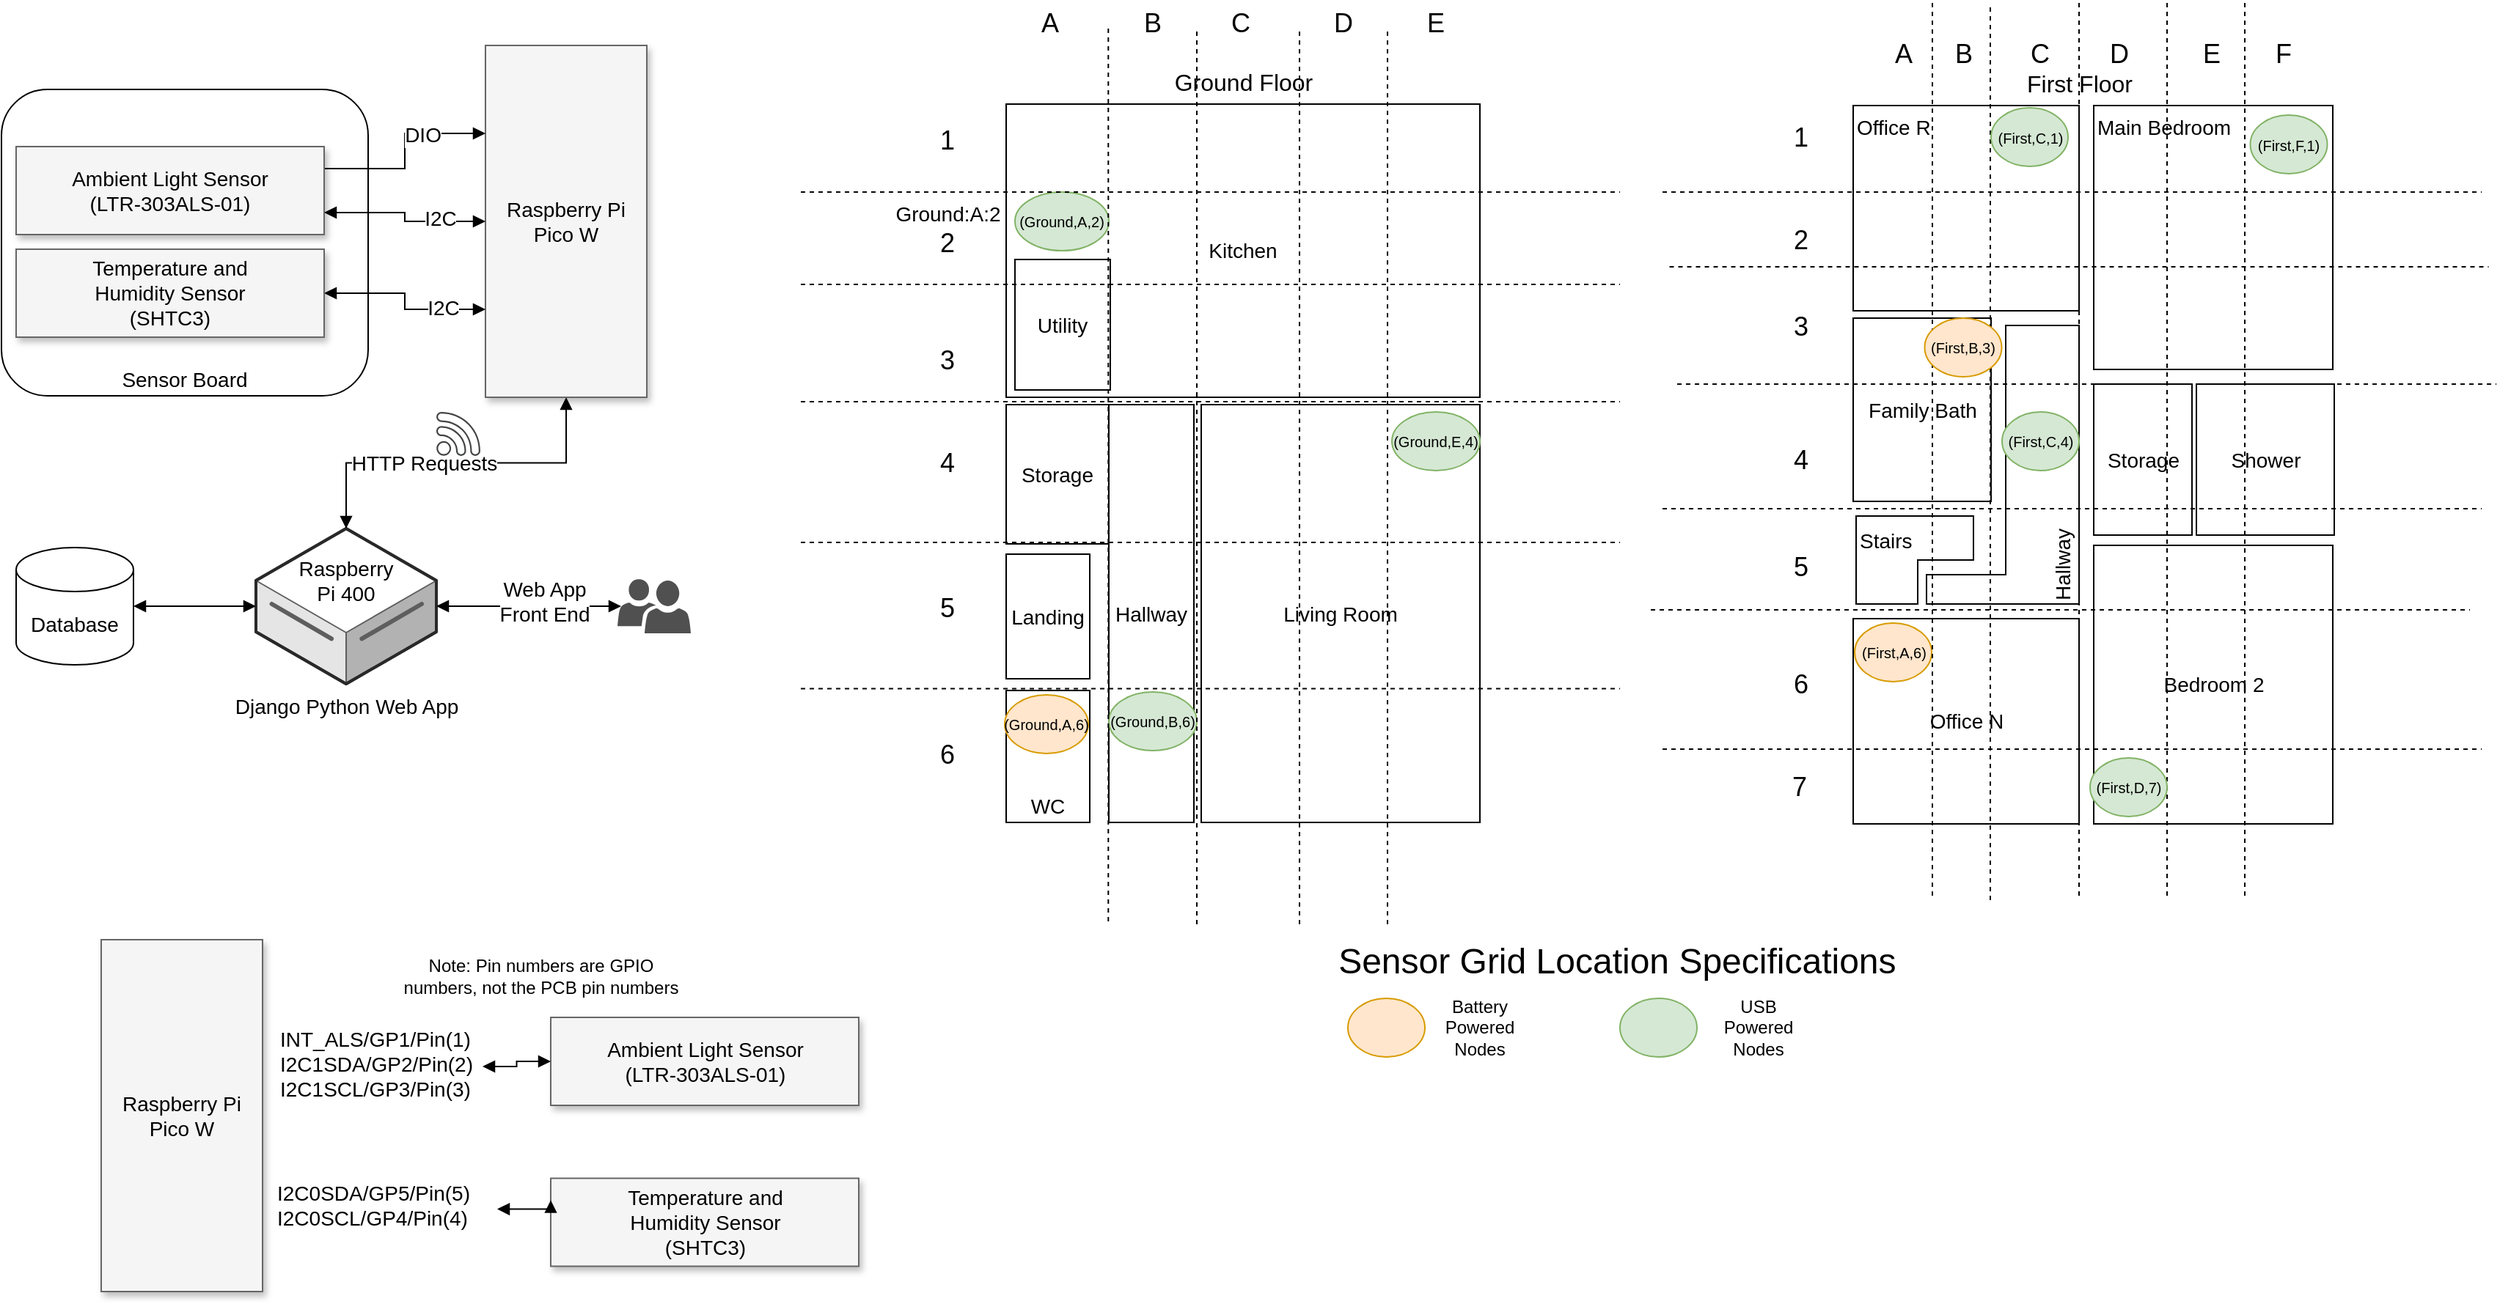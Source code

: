 <mxfile version="20.7.4" type="device"><diagram name="Page-1" id="90a13364-a465-7bf4-72fc-28e22215d7a0"><mxGraphModel dx="1242" dy="878" grid="1" gridSize="10" guides="1" tooltips="1" connect="1" arrows="1" fold="1" page="1" pageScale="1.5" pageWidth="1169" pageHeight="826" background="none" math="0" shadow="0"><root><mxCell id="0" style=";html=1;"/><mxCell id="1" style=";html=1;" parent="0"/><mxCell id="-YaCeOwvXOxlflOr9bSU-9" value="" style="group" parent="1" vertex="1" connectable="0"><mxGeometry x="42" y="70" width="470" height="435.5" as="geometry"/></mxCell><mxCell id="EJfZzceFalXDPsrweBsW-24" value="&lt;span style=&quot;&quot;&gt;Django Python Web App&lt;/span&gt;" style="verticalLabelPosition=bottom;html=1;verticalAlign=top;strokeWidth=1;align=center;outlineConnect=0;dashed=0;outlineConnect=0;shape=mxgraph.aws3d.dataServer;strokeColor=#5E5E5E;aspect=fixed;fontSize=14;fillColor=none;" parent="-YaCeOwvXOxlflOr9bSU-9" vertex="1"><mxGeometry x="173.5" y="329.5" width="123" height="106" as="geometry"/></mxCell><mxCell id="EJfZzceFalXDPsrweBsW-10" value="Sensor Board" style="rounded=1;whiteSpace=wrap;html=1;fillColor=none;verticalAlign=bottom;fontSize=14;" parent="-YaCeOwvXOxlflOr9bSU-9" vertex="1"><mxGeometry y="30" width="250" height="209" as="geometry"/></mxCell><mxCell id="EJfZzceFalXDPsrweBsW-29" style="edgeStyle=orthogonalEdgeStyle;rounded=0;orthogonalLoop=1;jettySize=auto;html=1;exitX=0.5;exitY=1;exitDx=0;exitDy=0;strokeColor=default;fontSize=14;startArrow=block;startFill=1;endArrow=block;endFill=1;" parent="-YaCeOwvXOxlflOr9bSU-9" source="3a17f1ce550125da-2" target="EJfZzceFalXDPsrweBsW-24" edge="1"><mxGeometry relative="1" as="geometry"/></mxCell><mxCell id="EJfZzceFalXDPsrweBsW-39" value="HTTP Requests" style="edgeLabel;html=1;align=center;verticalAlign=middle;resizable=0;points=[];fontSize=14;" parent="EJfZzceFalXDPsrweBsW-29" vertex="1" connectable="0"><mxGeometry x="0.188" relative="1" as="geometry"><mxPoint as="offset"/></mxGeometry></mxCell><mxCell id="3a17f1ce550125da-2" value="Raspberry Pi&lt;br&gt;Pico W" style="whiteSpace=wrap;html=1;shadow=1;fontSize=14;fillColor=#f5f5f5;strokeColor=#666666;" parent="-YaCeOwvXOxlflOr9bSU-9" vertex="1"><mxGeometry x="330" width="110" height="240" as="geometry"/></mxCell><mxCell id="EJfZzceFalXDPsrweBsW-4" style="edgeStyle=orthogonalEdgeStyle;rounded=0;orthogonalLoop=1;jettySize=auto;html=1;exitX=1;exitY=0.75;exitDx=0;exitDy=0;entryX=0;entryY=0.5;entryDx=0;entryDy=0;strokeColor=default;startArrow=block;startFill=1;endArrow=block;endFill=1;" parent="-YaCeOwvXOxlflOr9bSU-9" source="3a17f1ce550125da-4" target="3a17f1ce550125da-2" edge="1"><mxGeometry relative="1" as="geometry"/></mxCell><mxCell id="EJfZzceFalXDPsrweBsW-36" value="I2C&lt;br&gt;" style="edgeLabel;html=1;align=center;verticalAlign=middle;resizable=0;points=[];fontSize=14;" parent="EJfZzceFalXDPsrweBsW-4" vertex="1" connectable="0"><mxGeometry x="0.457" y="2" relative="1" as="geometry"><mxPoint as="offset"/></mxGeometry></mxCell><mxCell id="EJfZzceFalXDPsrweBsW-28" style="edgeStyle=orthogonalEdgeStyle;rounded=0;orthogonalLoop=1;jettySize=auto;html=1;exitX=1;exitY=0.25;exitDx=0;exitDy=0;entryX=0;entryY=0.25;entryDx=0;entryDy=0;strokeColor=default;fontSize=14;startArrow=none;startFill=0;endArrow=block;endFill=1;" parent="-YaCeOwvXOxlflOr9bSU-9" source="3a17f1ce550125da-4" target="3a17f1ce550125da-2" edge="1"><mxGeometry relative="1" as="geometry"/></mxCell><mxCell id="EJfZzceFalXDPsrweBsW-38" value="DIO" style="edgeLabel;html=1;align=center;verticalAlign=middle;resizable=0;points=[];fontSize=14;" parent="EJfZzceFalXDPsrweBsW-28" vertex="1" connectable="0"><mxGeometry x="0.336" relative="1" as="geometry"><mxPoint x="1" y="1" as="offset"/></mxGeometry></mxCell><mxCell id="3a17f1ce550125da-4" value="Ambient Light Sensor&lt;br&gt;(LTR-303ALS-01)" style="whiteSpace=wrap;html=1;shadow=1;fontSize=14;fillColor=#f5f5f5;strokeColor=#666666;" parent="-YaCeOwvXOxlflOr9bSU-9" vertex="1"><mxGeometry x="10" y="69" width="210" height="60" as="geometry"/></mxCell><mxCell id="EJfZzceFalXDPsrweBsW-5" style="edgeStyle=orthogonalEdgeStyle;rounded=0;orthogonalLoop=1;jettySize=auto;html=1;exitX=1;exitY=0.5;exitDx=0;exitDy=0;strokeColor=default;startArrow=block;startFill=1;endArrow=block;endFill=1;entryX=0;entryY=0.75;entryDx=0;entryDy=0;" parent="-YaCeOwvXOxlflOr9bSU-9" source="3a17f1ce550125da-5" target="3a17f1ce550125da-2" edge="1"><mxGeometry relative="1" as="geometry"/></mxCell><mxCell id="EJfZzceFalXDPsrweBsW-37" value="I2C" style="edgeLabel;html=1;align=center;verticalAlign=middle;resizable=0;points=[];fontSize=14;" parent="EJfZzceFalXDPsrweBsW-5" vertex="1" connectable="0"><mxGeometry x="0.512" y="2" relative="1" as="geometry"><mxPoint y="1" as="offset"/></mxGeometry></mxCell><mxCell id="3a17f1ce550125da-5" value="Temperature and&lt;br style=&quot;font-size: 14px;&quot;&gt;Humidity Sensor &lt;br&gt;(SHTC3)" style="whiteSpace=wrap;html=1;shadow=1;fontSize=14;fillColor=#f5f5f5;strokeColor=#666666;" parent="-YaCeOwvXOxlflOr9bSU-9" vertex="1"><mxGeometry x="10" y="139" width="210" height="60" as="geometry"/></mxCell><mxCell id="EJfZzceFalXDPsrweBsW-25" style="edgeStyle=orthogonalEdgeStyle;rounded=0;orthogonalLoop=1;jettySize=auto;html=1;exitX=1;exitY=0.5;exitDx=0;exitDy=0;exitPerimeter=0;strokeColor=default;fontSize=14;startArrow=block;startFill=1;endArrow=block;endFill=1;" parent="-YaCeOwvXOxlflOr9bSU-9" source="EJfZzceFalXDPsrweBsW-18" target="EJfZzceFalXDPsrweBsW-24" edge="1"><mxGeometry relative="1" as="geometry"/></mxCell><mxCell id="EJfZzceFalXDPsrweBsW-18" value="Database" style="shape=cylinder3;whiteSpace=wrap;html=1;boundedLbl=1;backgroundOutline=1;size=15;fontSize=14;fillColor=none;" parent="-YaCeOwvXOxlflOr9bSU-9" vertex="1"><mxGeometry x="10" y="342.5" width="80" height="80" as="geometry"/></mxCell><mxCell id="EJfZzceFalXDPsrweBsW-30" value="" style="sketch=0;pointerEvents=1;shadow=0;dashed=0;html=1;strokeColor=none;fillColor=#434445;aspect=fixed;labelPosition=center;verticalLabelPosition=bottom;verticalAlign=top;align=center;outlineConnect=0;shape=mxgraph.vvd.wi_fi;fontSize=14;" parent="-YaCeOwvXOxlflOr9bSU-9" vertex="1"><mxGeometry x="296.5" y="250" width="30" height="30" as="geometry"/></mxCell><mxCell id="EJfZzceFalXDPsrweBsW-31" value="Raspberry Pi 400" style="text;html=1;strokeColor=none;fillColor=none;align=center;verticalAlign=middle;whiteSpace=wrap;rounded=0;fontSize=14;" parent="-YaCeOwvXOxlflOr9bSU-9" vertex="1"><mxGeometry x="205" y="350" width="60" height="30" as="geometry"/></mxCell><mxCell id="EJfZzceFalXDPsrweBsW-33" style="edgeStyle=orthogonalEdgeStyle;rounded=0;orthogonalLoop=1;jettySize=auto;html=1;exitX=0.05;exitY=0.5;exitDx=0;exitDy=0;exitPerimeter=0;strokeColor=default;fontSize=14;startArrow=block;startFill=1;endArrow=block;endFill=1;" parent="-YaCeOwvXOxlflOr9bSU-9" source="EJfZzceFalXDPsrweBsW-32" target="EJfZzceFalXDPsrweBsW-24" edge="1"><mxGeometry relative="1" as="geometry"/></mxCell><mxCell id="EJfZzceFalXDPsrweBsW-35" value="Web App&lt;br&gt;Front End" style="edgeLabel;html=1;align=center;verticalAlign=middle;resizable=0;points=[];fontSize=14;" parent="EJfZzceFalXDPsrweBsW-33" vertex="1" connectable="0"><mxGeometry x="-0.159" y="-4" relative="1" as="geometry"><mxPoint as="offset"/></mxGeometry></mxCell><mxCell id="EJfZzceFalXDPsrweBsW-32" value="" style="sketch=0;pointerEvents=1;shadow=0;dashed=0;html=1;strokeColor=none;labelPosition=center;verticalLabelPosition=bottom;verticalAlign=top;align=center;fillColor=#505050;shape=mxgraph.mscae.intune.user_group;fontSize=14;" parent="-YaCeOwvXOxlflOr9bSU-9" vertex="1"><mxGeometry x="420" y="364" width="50" height="37" as="geometry"/></mxCell><mxCell id="46IJdVnZ4aWzfEg2UkAG-14" value="" style="group" parent="1" vertex="1" connectable="0"><mxGeometry x="587" y="40" width="1156" height="720" as="geometry"/></mxCell><mxCell id="-YaCeOwvXOxlflOr9bSU-15" value="Sensor Grid Location Specifications&amp;nbsp;" style="text;html=1;strokeColor=none;fillColor=none;align=center;verticalAlign=middle;whiteSpace=wrap;rounded=0;labelBackgroundColor=none;labelBorderColor=none;fontSize=24;fontColor=none;" parent="46IJdVnZ4aWzfEg2UkAG-14" vertex="1"><mxGeometry x="290" y="640" width="540" height="30" as="geometry"/></mxCell><mxCell id="46IJdVnZ4aWzfEg2UkAG-3" value="" style="group" parent="46IJdVnZ4aWzfEg2UkAG-14" vertex="1" connectable="0"><mxGeometry width="558.5" height="629.5" as="geometry"/></mxCell><mxCell id="EJfZzceFalXDPsrweBsW-68" value="" style="group" parent="46IJdVnZ4aWzfEg2UkAG-3" vertex="1" connectable="0"><mxGeometry x="140" y="40" width="323" height="520" as="geometry"/></mxCell><mxCell id="EJfZzceFalXDPsrweBsW-41" value="Kitchen" style="rounded=0;whiteSpace=wrap;html=1;fontSize=14;fillColor=none;" parent="EJfZzceFalXDPsrweBsW-68" vertex="1"><mxGeometry y="30" width="323" height="200" as="geometry"/></mxCell><mxCell id="EJfZzceFalXDPsrweBsW-43" value="Living Room" style="rounded=0;whiteSpace=wrap;html=1;fontSize=14;fillColor=none;" parent="EJfZzceFalXDPsrweBsW-68" vertex="1"><mxGeometry x="133" y="235" width="190" height="285" as="geometry"/></mxCell><mxCell id="EJfZzceFalXDPsrweBsW-44" value="Hallway" style="rounded=0;whiteSpace=wrap;html=1;fontSize=14;fillColor=none;" parent="EJfZzceFalXDPsrweBsW-68" vertex="1"><mxGeometry x="70" y="235" width="58" height="285" as="geometry"/></mxCell><mxCell id="EJfZzceFalXDPsrweBsW-45" value="Storage" style="rounded=0;whiteSpace=wrap;html=1;fontSize=14;fillColor=none;" parent="EJfZzceFalXDPsrweBsW-68" vertex="1"><mxGeometry y="235" width="70" height="95" as="geometry"/></mxCell><mxCell id="EJfZzceFalXDPsrweBsW-46" value="WC" style="rounded=0;whiteSpace=wrap;html=1;fontSize=14;fillColor=none;verticalAlign=bottom;" parent="EJfZzceFalXDPsrweBsW-68" vertex="1"><mxGeometry y="430" width="57" height="90" as="geometry"/></mxCell><mxCell id="EJfZzceFalXDPsrweBsW-47" value="Landing" style="rounded=0;whiteSpace=wrap;html=1;fontSize=14;fillColor=none;" parent="EJfZzceFalXDPsrweBsW-68" vertex="1"><mxGeometry y="337" width="57" height="85" as="geometry"/></mxCell><mxCell id="EJfZzceFalXDPsrweBsW-48" value="Utility" style="rounded=0;whiteSpace=wrap;html=1;fontSize=14;fillColor=none;" parent="EJfZzceFalXDPsrweBsW-68" vertex="1"><mxGeometry x="6" y="136" width="65" height="89" as="geometry"/></mxCell><mxCell id="EJfZzceFalXDPsrweBsW-56" value="&lt;font style=&quot;font-size: 16px;&quot;&gt;Ground Floor&lt;/font&gt;" style="text;html=1;strokeColor=none;fillColor=none;align=center;verticalAlign=middle;whiteSpace=wrap;rounded=0;fontSize=14;" parent="EJfZzceFalXDPsrweBsW-68" vertex="1"><mxGeometry x="101.5" width="120" height="30" as="geometry"/></mxCell><mxCell id="EJfZzceFalXDPsrweBsW-70" value="(Ground,A,2)" style="ellipse;whiteSpace=wrap;html=1;fontSize=10;fillColor=#d5e8d4;strokeColor=#82b366;" parent="EJfZzceFalXDPsrweBsW-68" vertex="1"><mxGeometry x="6" y="90" width="64" height="40" as="geometry"/></mxCell><mxCell id="EJfZzceFalXDPsrweBsW-81" value="(Ground,A,6)" style="ellipse;whiteSpace=wrap;html=1;fontSize=10;fillColor=#ffe6cc;strokeColor=#d79b00;" parent="EJfZzceFalXDPsrweBsW-68" vertex="1"><mxGeometry x="-1" y="433" width="57" height="40" as="geometry"/></mxCell><mxCell id="EJfZzceFalXDPsrweBsW-83" value="(Ground,B,6)" style="ellipse;whiteSpace=wrap;html=1;fontSize=10;fillColor=#d5e8d4;strokeColor=#82b366;" parent="EJfZzceFalXDPsrweBsW-68" vertex="1"><mxGeometry x="70" y="431" width="60" height="40" as="geometry"/></mxCell><mxCell id="46IJdVnZ4aWzfEg2UkAG-2" value="(Ground,E,4)" style="ellipse;whiteSpace=wrap;html=1;fontSize=10;fillColor=#d5e8d4;strokeColor=#82b366;" parent="EJfZzceFalXDPsrweBsW-68" vertex="1"><mxGeometry x="263" y="240" width="60" height="40" as="geometry"/></mxCell><mxCell id="EJfZzceFalXDPsrweBsW-89" value="" style="endArrow=none;dashed=1;html=1;rounded=0;strokeColor=default;fontSize=10;fontColor=none;" parent="46IJdVnZ4aWzfEg2UkAG-3" edge="1"><mxGeometry width="50" height="50" relative="1" as="geometry"><mxPoint y="193" as="sourcePoint"/><mxPoint x="558.5" y="193" as="targetPoint"/></mxGeometry></mxCell><mxCell id="EJfZzceFalXDPsrweBsW-90" value="" style="endArrow=none;dashed=1;html=1;rounded=0;strokeColor=default;fontSize=10;fontColor=none;" parent="46IJdVnZ4aWzfEg2UkAG-3" edge="1"><mxGeometry width="50" height="50" relative="1" as="geometry"><mxPoint y="272.95" as="sourcePoint"/><mxPoint x="558.5" y="272.95" as="targetPoint"/></mxGeometry></mxCell><mxCell id="EJfZzceFalXDPsrweBsW-91" value="" style="endArrow=none;dashed=1;html=1;rounded=0;strokeColor=default;fontSize=10;fontColor=none;" parent="46IJdVnZ4aWzfEg2UkAG-3" edge="1"><mxGeometry width="50" height="50" relative="1" as="geometry"><mxPoint y="369" as="sourcePoint"/><mxPoint x="558.5" y="369" as="targetPoint"/></mxGeometry></mxCell><mxCell id="EJfZzceFalXDPsrweBsW-92" value="" style="endArrow=none;dashed=1;html=1;rounded=0;strokeColor=default;fontSize=10;fontColor=none;" parent="46IJdVnZ4aWzfEg2UkAG-3" edge="1"><mxGeometry width="50" height="50" relative="1" as="geometry"><mxPoint y="468.74" as="sourcePoint"/><mxPoint x="558.5" y="468.74" as="targetPoint"/></mxGeometry></mxCell><mxCell id="EJfZzceFalXDPsrweBsW-97" value="" style="endArrow=none;dashed=1;html=1;rounded=0;strokeColor=default;fontSize=10;fontColor=none;" parent="46IJdVnZ4aWzfEg2UkAG-3" edge="1"><mxGeometry width="50" height="50" relative="1" as="geometry"><mxPoint x="270" y="629.5" as="sourcePoint"/><mxPoint x="270" y="19.5" as="targetPoint"/></mxGeometry></mxCell><mxCell id="EJfZzceFalXDPsrweBsW-98" value="" style="endArrow=none;dashed=1;html=1;rounded=0;strokeColor=default;fontSize=10;fontColor=none;" parent="46IJdVnZ4aWzfEg2UkAG-3" edge="1"><mxGeometry width="50" height="50" relative="1" as="geometry"><mxPoint x="340" y="629.5" as="sourcePoint"/><mxPoint x="340" y="19.5" as="targetPoint"/></mxGeometry></mxCell><mxCell id="EJfZzceFalXDPsrweBsW-99" value="" style="endArrow=none;dashed=1;html=1;rounded=0;strokeColor=default;fontSize=10;fontColor=none;" parent="46IJdVnZ4aWzfEg2UkAG-3" edge="1"><mxGeometry width="50" height="50" relative="1" as="geometry"><mxPoint x="400" y="629.5" as="sourcePoint"/><mxPoint x="400" y="19.5" as="targetPoint"/></mxGeometry></mxCell><mxCell id="EJfZzceFalXDPsrweBsW-88" value="" style="endArrow=none;dashed=1;html=1;rounded=0;strokeColor=default;fontSize=10;fontColor=none;" parent="46IJdVnZ4aWzfEg2UkAG-3" edge="1"><mxGeometry width="50" height="50" relative="1" as="geometry"><mxPoint y="130" as="sourcePoint"/><mxPoint x="558.5" y="130" as="targetPoint"/></mxGeometry></mxCell><mxCell id="EJfZzceFalXDPsrweBsW-96" value="" style="endArrow=none;dashed=1;html=1;rounded=0;strokeColor=default;fontSize=10;fontColor=none;" parent="46IJdVnZ4aWzfEg2UkAG-3" edge="1"><mxGeometry width="50" height="50" relative="1" as="geometry"><mxPoint x="209.65" y="627.5" as="sourcePoint"/><mxPoint x="209.65" y="17.5" as="targetPoint"/></mxGeometry></mxCell><mxCell id="EJfZzceFalXDPsrweBsW-100" value="A" style="text;html=1;strokeColor=none;fillColor=none;align=center;verticalAlign=middle;whiteSpace=wrap;rounded=0;labelBackgroundColor=none;labelBorderColor=none;fontSize=18;fontColor=none;" parent="46IJdVnZ4aWzfEg2UkAG-3" vertex="1"><mxGeometry x="140" width="60" height="30" as="geometry"/></mxCell><mxCell id="EJfZzceFalXDPsrweBsW-101" value="B" style="text;html=1;strokeColor=none;fillColor=none;align=center;verticalAlign=middle;whiteSpace=wrap;rounded=0;labelBackgroundColor=none;labelBorderColor=none;fontSize=18;fontColor=none;" parent="46IJdVnZ4aWzfEg2UkAG-3" vertex="1"><mxGeometry x="210" width="60" height="30" as="geometry"/></mxCell><mxCell id="EJfZzceFalXDPsrweBsW-102" value="C" style="text;html=1;strokeColor=none;fillColor=none;align=center;verticalAlign=middle;whiteSpace=wrap;rounded=0;labelBackgroundColor=none;labelBorderColor=none;fontSize=18;fontColor=none;" parent="46IJdVnZ4aWzfEg2UkAG-3" vertex="1"><mxGeometry x="270" width="60" height="30" as="geometry"/></mxCell><mxCell id="EJfZzceFalXDPsrweBsW-103" value="D" style="text;html=1;strokeColor=none;fillColor=none;align=center;verticalAlign=middle;whiteSpace=wrap;rounded=0;labelBackgroundColor=none;labelBorderColor=none;fontSize=18;fontColor=none;" parent="46IJdVnZ4aWzfEg2UkAG-3" vertex="1"><mxGeometry x="340" width="60" height="30" as="geometry"/></mxCell><mxCell id="EJfZzceFalXDPsrweBsW-104" value="E" style="text;html=1;strokeColor=none;fillColor=none;align=center;verticalAlign=middle;whiteSpace=wrap;rounded=0;labelBackgroundColor=none;labelBorderColor=none;fontSize=18;fontColor=none;" parent="46IJdVnZ4aWzfEg2UkAG-3" vertex="1"><mxGeometry x="403" width="60" height="30" as="geometry"/></mxCell><mxCell id="EJfZzceFalXDPsrweBsW-105" value="1" style="text;html=1;strokeColor=none;fillColor=none;align=center;verticalAlign=middle;whiteSpace=wrap;rounded=0;labelBackgroundColor=none;labelBorderColor=none;fontSize=18;fontColor=none;" parent="46IJdVnZ4aWzfEg2UkAG-3" vertex="1"><mxGeometry x="70" y="80" width="60" height="30" as="geometry"/></mxCell><mxCell id="EJfZzceFalXDPsrweBsW-106" value="2" style="text;html=1;strokeColor=none;fillColor=none;align=center;verticalAlign=middle;whiteSpace=wrap;rounded=0;labelBackgroundColor=none;labelBorderColor=none;fontSize=18;fontColor=none;" parent="46IJdVnZ4aWzfEg2UkAG-3" vertex="1"><mxGeometry x="70" y="150" width="60" height="30" as="geometry"/></mxCell><mxCell id="EJfZzceFalXDPsrweBsW-107" value="3" style="text;html=1;strokeColor=none;fillColor=none;align=center;verticalAlign=middle;whiteSpace=wrap;rounded=0;labelBackgroundColor=none;labelBorderColor=none;fontSize=18;fontColor=none;" parent="46IJdVnZ4aWzfEg2UkAG-3" vertex="1"><mxGeometry x="70" y="230" width="60" height="30" as="geometry"/></mxCell><mxCell id="EJfZzceFalXDPsrweBsW-108" value="4" style="text;html=1;strokeColor=none;fillColor=none;align=center;verticalAlign=middle;whiteSpace=wrap;rounded=0;labelBackgroundColor=none;labelBorderColor=none;fontSize=18;fontColor=none;" parent="46IJdVnZ4aWzfEg2UkAG-3" vertex="1"><mxGeometry x="70" y="300" width="60" height="30" as="geometry"/></mxCell><mxCell id="EJfZzceFalXDPsrweBsW-109" value="5" style="text;html=1;strokeColor=none;fillColor=none;align=center;verticalAlign=middle;whiteSpace=wrap;rounded=0;labelBackgroundColor=none;labelBorderColor=none;fontSize=18;fontColor=none;" parent="46IJdVnZ4aWzfEg2UkAG-3" vertex="1"><mxGeometry x="70" y="399" width="60" height="30" as="geometry"/></mxCell><mxCell id="EJfZzceFalXDPsrweBsW-110" value="6" style="text;html=1;strokeColor=none;fillColor=none;align=center;verticalAlign=middle;whiteSpace=wrap;rounded=0;labelBackgroundColor=none;labelBorderColor=none;fontSize=18;fontColor=none;" parent="46IJdVnZ4aWzfEg2UkAG-3" vertex="1"><mxGeometry x="70" y="499" width="60" height="30" as="geometry"/></mxCell><mxCell id="EJfZzceFalXDPsrweBsW-136" value="Ground:A:2" style="text;html=1;strokeColor=none;fillColor=none;align=center;verticalAlign=middle;whiteSpace=wrap;rounded=0;labelBackgroundColor=none;labelBorderColor=none;fontSize=14;fontColor=none;" parent="46IJdVnZ4aWzfEg2UkAG-3" vertex="1"><mxGeometry x="51.63" y="130" width="96.75" height="30" as="geometry"/></mxCell><mxCell id="EJfZzceFalXDPsrweBsW-49" value="Main Bedroom" style="rounded=0;whiteSpace=wrap;html=1;fontSize=14;fillColor=none;container=0;verticalAlign=top;align=left;" parent="46IJdVnZ4aWzfEg2UkAG-14" vertex="1"><mxGeometry x="881.5" y="71" width="163" height="180" as="geometry"/></mxCell><mxCell id="EJfZzceFalXDPsrweBsW-50" value="Bedroom 2" style="rounded=0;whiteSpace=wrap;html=1;fontSize=14;fillColor=none;container=0;" parent="46IJdVnZ4aWzfEg2UkAG-14" vertex="1"><mxGeometry x="881.5" y="371" width="163" height="190" as="geometry"/></mxCell><mxCell id="EJfZzceFalXDPsrweBsW-53" value="Family Bath" style="rounded=0;whiteSpace=wrap;html=1;fontSize=14;fillColor=none;container=0;" parent="46IJdVnZ4aWzfEg2UkAG-14" vertex="1"><mxGeometry x="717.5" y="216" width="94" height="125" as="geometry"/></mxCell><mxCell id="EJfZzceFalXDPsrweBsW-55" value="Office R" style="rounded=0;whiteSpace=wrap;html=1;fontSize=14;fillColor=none;container=0;verticalAlign=top;align=left;" parent="46IJdVnZ4aWzfEg2UkAG-14" vertex="1"><mxGeometry x="717.5" y="71" width="154" height="140" as="geometry"/></mxCell><mxCell id="EJfZzceFalXDPsrweBsW-62" value="Office N" style="rounded=0;whiteSpace=wrap;html=1;fontSize=14;fillColor=none;container=0;" parent="46IJdVnZ4aWzfEg2UkAG-14" vertex="1"><mxGeometry x="717.5" y="421" width="154" height="140" as="geometry"/></mxCell><mxCell id="EJfZzceFalXDPsrweBsW-63" value="&lt;font style=&quot;font-size: 14px;&quot;&gt;Stairs&lt;/font&gt;" style="shape=corner;whiteSpace=wrap;html=1;fontSize=16;fillColor=none;dx=42;dy=30;verticalAlign=top;align=left;container=0;" parent="46IJdVnZ4aWzfEg2UkAG-14" vertex="1"><mxGeometry x="719.5" y="351" width="80" height="60" as="geometry"/></mxCell><mxCell id="EJfZzceFalXDPsrweBsW-64" value="Hallway" style="shape=corner;whiteSpace=wrap;html=1;fontSize=14;fillColor=none;direction=west;dx=50;dy=20;horizontal=0;align=left;verticalAlign=bottom;container=0;" parent="46IJdVnZ4aWzfEg2UkAG-14" vertex="1"><mxGeometry x="767.5" y="221" width="104" height="190" as="geometry"/></mxCell><mxCell id="EJfZzceFalXDPsrweBsW-65" value="Shower" style="rounded=0;whiteSpace=wrap;html=1;fontSize=14;fillColor=none;container=0;" parent="46IJdVnZ4aWzfEg2UkAG-14" vertex="1"><mxGeometry x="951.5" y="261" width="94" height="103" as="geometry"/></mxCell><mxCell id="EJfZzceFalXDPsrweBsW-66" value="Storage" style="rounded=0;whiteSpace=wrap;html=1;fontSize=14;fillColor=none;container=0;" parent="46IJdVnZ4aWzfEg2UkAG-14" vertex="1"><mxGeometry x="881.5" y="261" width="67" height="103" as="geometry"/></mxCell><mxCell id="EJfZzceFalXDPsrweBsW-67" value="&lt;font style=&quot;font-size: 16px;&quot;&gt;First Floor&lt;/font&gt;" style="text;html=1;strokeColor=none;fillColor=none;align=center;verticalAlign=middle;whiteSpace=wrap;rounded=0;fontSize=14;container=0;" parent="46IJdVnZ4aWzfEg2UkAG-14" vertex="1"><mxGeometry x="811.5" y="41" width="120" height="30" as="geometry"/></mxCell><mxCell id="EJfZzceFalXDPsrweBsW-80" value="(First,A,6)" style="ellipse;whiteSpace=wrap;html=1;fontSize=10;fillColor=#ffe6cc;strokeColor=#d79b00;" parent="46IJdVnZ4aWzfEg2UkAG-14" vertex="1"><mxGeometry x="718.5" y="424" width="52.5" height="40" as="geometry"/></mxCell><mxCell id="EJfZzceFalXDPsrweBsW-111" value="" style="endArrow=none;dashed=1;html=1;rounded=0;strokeColor=default;fontSize=10;fontColor=none;" parent="46IJdVnZ4aWzfEg2UkAG-14" edge="1"><mxGeometry width="50" height="50" relative="1" as="geometry"><mxPoint x="587.5" y="130" as="sourcePoint"/><mxPoint x="1146" y="130" as="targetPoint"/></mxGeometry></mxCell><mxCell id="EJfZzceFalXDPsrweBsW-112" value="" style="endArrow=none;dashed=1;html=1;rounded=0;strokeColor=default;fontSize=10;fontColor=none;" parent="46IJdVnZ4aWzfEg2UkAG-14" edge="1"><mxGeometry width="50" height="50" relative="1" as="geometry"><mxPoint x="597.5" y="261" as="sourcePoint"/><mxPoint x="1156" y="261" as="targetPoint"/></mxGeometry></mxCell><mxCell id="EJfZzceFalXDPsrweBsW-113" value="" style="endArrow=none;dashed=1;html=1;rounded=0;strokeColor=default;fontSize=10;fontColor=none;" parent="46IJdVnZ4aWzfEg2UkAG-14" edge="1"><mxGeometry width="50" height="50" relative="1" as="geometry"><mxPoint x="587.5" y="346" as="sourcePoint"/><mxPoint x="1146" y="346" as="targetPoint"/></mxGeometry></mxCell><mxCell id="EJfZzceFalXDPsrweBsW-114" value="" style="endArrow=none;dashed=1;html=1;rounded=0;strokeColor=default;fontSize=10;fontColor=none;" parent="46IJdVnZ4aWzfEg2UkAG-14" edge="1"><mxGeometry width="50" height="50" relative="1" as="geometry"><mxPoint x="579.5" y="415" as="sourcePoint"/><mxPoint x="1138" y="415" as="targetPoint"/></mxGeometry></mxCell><mxCell id="EJfZzceFalXDPsrweBsW-115" value="" style="endArrow=none;dashed=1;html=1;rounded=0;strokeColor=default;fontSize=10;fontColor=none;" parent="46IJdVnZ4aWzfEg2UkAG-14" edge="1"><mxGeometry width="50" height="50" relative="1" as="geometry"><mxPoint x="592.25" y="181" as="sourcePoint"/><mxPoint x="1150.75" y="181" as="targetPoint"/></mxGeometry></mxCell><mxCell id="EJfZzceFalXDPsrweBsW-116" value="" style="endArrow=none;dashed=1;html=1;rounded=0;strokeColor=default;fontSize=10;fontColor=none;" parent="46IJdVnZ4aWzfEg2UkAG-14" edge="1"><mxGeometry width="50" height="50" relative="1" as="geometry"><mxPoint x="587.5" y="510.05" as="sourcePoint"/><mxPoint x="1146" y="510.05" as="targetPoint"/></mxGeometry></mxCell><mxCell id="EJfZzceFalXDPsrweBsW-117" value="1" style="text;html=1;strokeColor=none;fillColor=none;align=center;verticalAlign=middle;whiteSpace=wrap;rounded=0;labelBackgroundColor=none;labelBorderColor=none;fontSize=18;fontColor=none;" parent="46IJdVnZ4aWzfEg2UkAG-14" vertex="1"><mxGeometry x="651.5" y="77.5" width="60" height="30" as="geometry"/></mxCell><mxCell id="EJfZzceFalXDPsrweBsW-118" value="2" style="text;html=1;strokeColor=none;fillColor=none;align=center;verticalAlign=middle;whiteSpace=wrap;rounded=0;labelBackgroundColor=none;labelBorderColor=none;fontSize=18;fontColor=none;" parent="46IJdVnZ4aWzfEg2UkAG-14" vertex="1"><mxGeometry x="651.5" y="147.5" width="60" height="30" as="geometry"/></mxCell><mxCell id="EJfZzceFalXDPsrweBsW-119" value="3" style="text;html=1;strokeColor=none;fillColor=none;align=center;verticalAlign=middle;whiteSpace=wrap;rounded=0;labelBackgroundColor=none;labelBorderColor=none;fontSize=18;fontColor=none;" parent="46IJdVnZ4aWzfEg2UkAG-14" vertex="1"><mxGeometry x="651.5" y="206.5" width="60" height="30" as="geometry"/></mxCell><mxCell id="EJfZzceFalXDPsrweBsW-120" value="4" style="text;html=1;strokeColor=none;fillColor=none;align=center;verticalAlign=middle;whiteSpace=wrap;rounded=0;labelBackgroundColor=none;labelBorderColor=none;fontSize=18;fontColor=none;" parent="46IJdVnZ4aWzfEg2UkAG-14" vertex="1"><mxGeometry x="651.5" y="297.5" width="60" height="30" as="geometry"/></mxCell><mxCell id="EJfZzceFalXDPsrweBsW-121" value="5" style="text;html=1;strokeColor=none;fillColor=none;align=center;verticalAlign=middle;whiteSpace=wrap;rounded=0;labelBackgroundColor=none;labelBorderColor=none;fontSize=18;fontColor=none;" parent="46IJdVnZ4aWzfEg2UkAG-14" vertex="1"><mxGeometry x="651.5" y="371" width="60" height="30" as="geometry"/></mxCell><mxCell id="EJfZzceFalXDPsrweBsW-122" value="6" style="text;html=1;strokeColor=none;fillColor=none;align=center;verticalAlign=middle;whiteSpace=wrap;rounded=0;labelBackgroundColor=none;labelBorderColor=none;fontSize=18;fontColor=none;" parent="46IJdVnZ4aWzfEg2UkAG-14" vertex="1"><mxGeometry x="651.5" y="451" width="60" height="30" as="geometry"/></mxCell><mxCell id="EJfZzceFalXDPsrweBsW-123" value="A" style="text;html=1;strokeColor=none;fillColor=none;align=center;verticalAlign=middle;whiteSpace=wrap;rounded=0;labelBackgroundColor=none;labelBorderColor=none;fontSize=18;fontColor=none;" parent="46IJdVnZ4aWzfEg2UkAG-14" vertex="1"><mxGeometry x="721.5" y="21" width="60" height="30" as="geometry"/></mxCell><mxCell id="EJfZzceFalXDPsrweBsW-124" value="B" style="text;html=1;strokeColor=none;fillColor=none;align=center;verticalAlign=middle;whiteSpace=wrap;rounded=0;labelBackgroundColor=none;labelBorderColor=none;fontSize=18;fontColor=none;" parent="46IJdVnZ4aWzfEg2UkAG-14" vertex="1"><mxGeometry x="762.5" y="21" width="60" height="30" as="geometry"/></mxCell><mxCell id="EJfZzceFalXDPsrweBsW-125" value="C" style="text;html=1;strokeColor=none;fillColor=none;align=center;verticalAlign=middle;whiteSpace=wrap;rounded=0;labelBackgroundColor=none;labelBorderColor=none;fontSize=18;fontColor=none;" parent="46IJdVnZ4aWzfEg2UkAG-14" vertex="1"><mxGeometry x="814.5" y="21" width="60" height="30" as="geometry"/></mxCell><mxCell id="EJfZzceFalXDPsrweBsW-126" value="D" style="text;html=1;strokeColor=none;fillColor=none;align=center;verticalAlign=middle;whiteSpace=wrap;rounded=0;labelBackgroundColor=none;labelBorderColor=none;fontSize=18;fontColor=none;" parent="46IJdVnZ4aWzfEg2UkAG-14" vertex="1"><mxGeometry x="868.5" y="21" width="60" height="30" as="geometry"/></mxCell><mxCell id="EJfZzceFalXDPsrweBsW-127" value="E" style="text;html=1;strokeColor=none;fillColor=none;align=center;verticalAlign=middle;whiteSpace=wrap;rounded=0;labelBackgroundColor=none;labelBorderColor=none;fontSize=18;fontColor=none;" parent="46IJdVnZ4aWzfEg2UkAG-14" vertex="1"><mxGeometry x="931.5" y="21" width="60" height="30" as="geometry"/></mxCell><mxCell id="EJfZzceFalXDPsrweBsW-128" value="" style="endArrow=none;dashed=1;html=1;rounded=0;strokeColor=default;fontSize=10;fontColor=none;" parent="46IJdVnZ4aWzfEg2UkAG-14" edge="1"><mxGeometry width="50" height="50" relative="1" as="geometry"><mxPoint x="984.5" y="610" as="sourcePoint"/><mxPoint x="984.5" as="targetPoint"/></mxGeometry></mxCell><mxCell id="EJfZzceFalXDPsrweBsW-129" value="" style="endArrow=none;dashed=1;html=1;rounded=0;strokeColor=default;fontSize=10;fontColor=none;" parent="46IJdVnZ4aWzfEg2UkAG-14" edge="1"><mxGeometry width="50" height="50" relative="1" as="geometry"><mxPoint x="931.5" y="610" as="sourcePoint"/><mxPoint x="931.5" as="targetPoint"/></mxGeometry></mxCell><mxCell id="EJfZzceFalXDPsrweBsW-130" value="" style="endArrow=none;dashed=1;html=1;rounded=0;strokeColor=default;fontSize=10;fontColor=none;" parent="46IJdVnZ4aWzfEg2UkAG-14" edge="1"><mxGeometry width="50" height="50" relative="1" as="geometry"><mxPoint x="871.5" y="610" as="sourcePoint"/><mxPoint x="871.5" as="targetPoint"/></mxGeometry></mxCell><mxCell id="EJfZzceFalXDPsrweBsW-131" value="" style="endArrow=none;dashed=1;html=1;rounded=0;strokeColor=default;fontSize=10;fontColor=none;" parent="46IJdVnZ4aWzfEg2UkAG-14" edge="1"><mxGeometry width="50" height="50" relative="1" as="geometry"><mxPoint x="811" y="613" as="sourcePoint"/><mxPoint x="811" y="3" as="targetPoint"/></mxGeometry></mxCell><mxCell id="EJfZzceFalXDPsrweBsW-132" value="" style="endArrow=none;dashed=1;html=1;rounded=0;strokeColor=default;fontSize=10;fontColor=none;" parent="46IJdVnZ4aWzfEg2UkAG-14" edge="1"><mxGeometry width="50" height="50" relative="1" as="geometry"><mxPoint x="771.5" y="610" as="sourcePoint"/><mxPoint x="771.5" as="targetPoint"/></mxGeometry></mxCell><mxCell id="EJfZzceFalXDPsrweBsW-133" value="F" style="text;html=1;strokeColor=none;fillColor=none;align=center;verticalAlign=middle;whiteSpace=wrap;rounded=0;labelBackgroundColor=none;labelBorderColor=none;fontSize=18;fontColor=none;" parent="46IJdVnZ4aWzfEg2UkAG-14" vertex="1"><mxGeometry x="980.75" y="21" width="60" height="30" as="geometry"/></mxCell><mxCell id="EJfZzceFalXDPsrweBsW-134" value="7" style="text;html=1;strokeColor=none;fillColor=none;align=center;verticalAlign=middle;whiteSpace=wrap;rounded=0;labelBackgroundColor=none;labelBorderColor=none;fontSize=18;fontColor=none;" parent="46IJdVnZ4aWzfEg2UkAG-14" vertex="1"><mxGeometry x="650.5" y="521" width="60" height="30" as="geometry"/></mxCell><mxCell id="46IJdVnZ4aWzfEg2UkAG-4" value="(First,D,7)" style="ellipse;whiteSpace=wrap;html=1;fontSize=10;fillColor=#d5e8d4;strokeColor=#82b366;" parent="46IJdVnZ4aWzfEg2UkAG-14" vertex="1"><mxGeometry x="879" y="516" width="52.5" height="40" as="geometry"/></mxCell><mxCell id="46IJdVnZ4aWzfEg2UkAG-5" value="(First,C,4)" style="ellipse;whiteSpace=wrap;html=1;fontSize=10;fillColor=#d5e8d4;strokeColor=#82b366;" parent="46IJdVnZ4aWzfEg2UkAG-14" vertex="1"><mxGeometry x="819" y="280" width="52.5" height="40" as="geometry"/></mxCell><mxCell id="46IJdVnZ4aWzfEg2UkAG-6" value="(First,B,3)" style="ellipse;whiteSpace=wrap;html=1;fontSize=10;fillColor=#ffe6cc;strokeColor=#d79b00;" parent="46IJdVnZ4aWzfEg2UkAG-14" vertex="1"><mxGeometry x="766.25" y="216" width="52.5" height="40" as="geometry"/></mxCell><mxCell id="46IJdVnZ4aWzfEg2UkAG-7" value="(First,F,1)" style="ellipse;whiteSpace=wrap;html=1;fontSize=10;fillColor=#d5e8d4;strokeColor=#82b366;" parent="46IJdVnZ4aWzfEg2UkAG-14" vertex="1"><mxGeometry x="988.25" y="77.5" width="52.5" height="40" as="geometry"/></mxCell><mxCell id="46IJdVnZ4aWzfEg2UkAG-9" value="(First,C,1)" style="ellipse;whiteSpace=wrap;html=1;fontSize=10;fillColor=#d5e8d4;strokeColor=#82b366;" parent="46IJdVnZ4aWzfEg2UkAG-14" vertex="1"><mxGeometry x="811.5" y="72.5" width="52.5" height="40" as="geometry"/></mxCell><mxCell id="46IJdVnZ4aWzfEg2UkAG-10" value="" style="ellipse;whiteSpace=wrap;html=1;fontSize=10;fillColor=#ffe6cc;strokeColor=#d79b00;" parent="46IJdVnZ4aWzfEg2UkAG-14" vertex="1"><mxGeometry x="373" y="680" width="52.5" height="40" as="geometry"/></mxCell><mxCell id="46IJdVnZ4aWzfEg2UkAG-11" value="" style="ellipse;whiteSpace=wrap;html=1;fontSize=10;fillColor=#d5e8d4;strokeColor=#82b366;" parent="46IJdVnZ4aWzfEg2UkAG-14" vertex="1"><mxGeometry x="558.5" y="680" width="52.5" height="40" as="geometry"/></mxCell><mxCell id="46IJdVnZ4aWzfEg2UkAG-12" value="Battery Powered Nodes" style="text;html=1;strokeColor=none;fillColor=none;align=center;verticalAlign=middle;whiteSpace=wrap;rounded=0;" parent="46IJdVnZ4aWzfEg2UkAG-14" vertex="1"><mxGeometry x="433" y="685" width="60" height="30" as="geometry"/></mxCell><mxCell id="46IJdVnZ4aWzfEg2UkAG-13" value="USB Powered Nodes" style="text;html=1;strokeColor=none;fillColor=none;align=center;verticalAlign=middle;whiteSpace=wrap;rounded=0;" parent="46IJdVnZ4aWzfEg2UkAG-14" vertex="1"><mxGeometry x="623" y="685" width="60" height="30" as="geometry"/></mxCell><mxCell id="MRlSY0gGE6CM1QBxsf2R-2" value="" style="group" vertex="1" connectable="0" parent="1"><mxGeometry x="110" y="680" width="516.5" height="240" as="geometry"/></mxCell><mxCell id="-YaCeOwvXOxlflOr9bSU-1" value="I2C0SDA/GP5/Pin(5)&lt;br&gt;I2C0SCL/GP4/Pin(4)" style="text;whiteSpace=wrap;html=1;fontSize=14;fontColor=none;" parent="MRlSY0gGE6CM1QBxsf2R-2" vertex="1"><mxGeometry x="117.5" y="157.5" width="152.5" height="52.5" as="geometry"/></mxCell><mxCell id="-YaCeOwvXOxlflOr9bSU-2" value="INT_ALS/GP1/Pin(1)&lt;br&gt;I2C1SDA/GP2/Pin(2)&lt;br&gt;I2C1SCL/GP3/Pin(3)" style="text;whiteSpace=wrap;html=1;fontSize=14;fontColor=none;" parent="MRlSY0gGE6CM1QBxsf2R-2" vertex="1"><mxGeometry x="120" y="53" width="140" height="67" as="geometry"/></mxCell><mxCell id="-YaCeOwvXOxlflOr9bSU-3" value="Ambient Light Sensor&lt;br&gt;(LTR-303ALS-01)" style="whiteSpace=wrap;html=1;shadow=1;fontSize=14;fillColor=#f5f5f5;strokeColor=#666666;" parent="MRlSY0gGE6CM1QBxsf2R-2" vertex="1"><mxGeometry x="306.5" y="53" width="210" height="60" as="geometry"/></mxCell><mxCell id="-YaCeOwvXOxlflOr9bSU-7" style="edgeStyle=orthogonalEdgeStyle;rounded=0;orthogonalLoop=1;jettySize=auto;html=1;exitX=1;exitY=0.5;exitDx=0;exitDy=0;strokeColor=default;fontSize=14;fontColor=none;startArrow=block;startFill=1;endArrow=block;endFill=1;" parent="MRlSY0gGE6CM1QBxsf2R-2" source="-YaCeOwvXOxlflOr9bSU-2" target="-YaCeOwvXOxlflOr9bSU-3" edge="1"><mxGeometry relative="1" as="geometry"/></mxCell><mxCell id="-YaCeOwvXOxlflOr9bSU-4" value="Temperature and&lt;br style=&quot;font-size: 14px;&quot;&gt;Humidity Sensor &lt;br&gt;(SHTC3)" style="whiteSpace=wrap;html=1;shadow=1;fontSize=14;fillColor=#f5f5f5;strokeColor=#666666;" parent="MRlSY0gGE6CM1QBxsf2R-2" vertex="1"><mxGeometry x="306.5" y="162.75" width="210" height="60" as="geometry"/></mxCell><mxCell id="-YaCeOwvXOxlflOr9bSU-8" style="edgeStyle=orthogonalEdgeStyle;rounded=0;orthogonalLoop=1;jettySize=auto;html=1;exitX=1;exitY=0.5;exitDx=0;exitDy=0;entryX=0;entryY=0.25;entryDx=0;entryDy=0;strokeColor=default;fontSize=14;fontColor=none;startArrow=block;startFill=1;endArrow=block;endFill=1;" parent="MRlSY0gGE6CM1QBxsf2R-2" source="-YaCeOwvXOxlflOr9bSU-1" target="-YaCeOwvXOxlflOr9bSU-4" edge="1"><mxGeometry relative="1" as="geometry"/></mxCell><mxCell id="-YaCeOwvXOxlflOr9bSU-5" value="Raspberry Pi&lt;br&gt;Pico W" style="whiteSpace=wrap;html=1;shadow=1;fontSize=14;fillColor=#f5f5f5;strokeColor=#666666;" parent="MRlSY0gGE6CM1QBxsf2R-2" vertex="1"><mxGeometry width="110" height="240" as="geometry"/></mxCell><mxCell id="MRlSY0gGE6CM1QBxsf2R-1" value="Note: Pin numbers are GPIO numbers, not the PCB pin numbers" style="text;html=1;strokeColor=none;fillColor=none;align=center;verticalAlign=middle;whiteSpace=wrap;rounded=0;" vertex="1" parent="MRlSY0gGE6CM1QBxsf2R-2"><mxGeometry x="200" y="10" width="200" height="30" as="geometry"/></mxCell></root></mxGraphModel></diagram></mxfile>